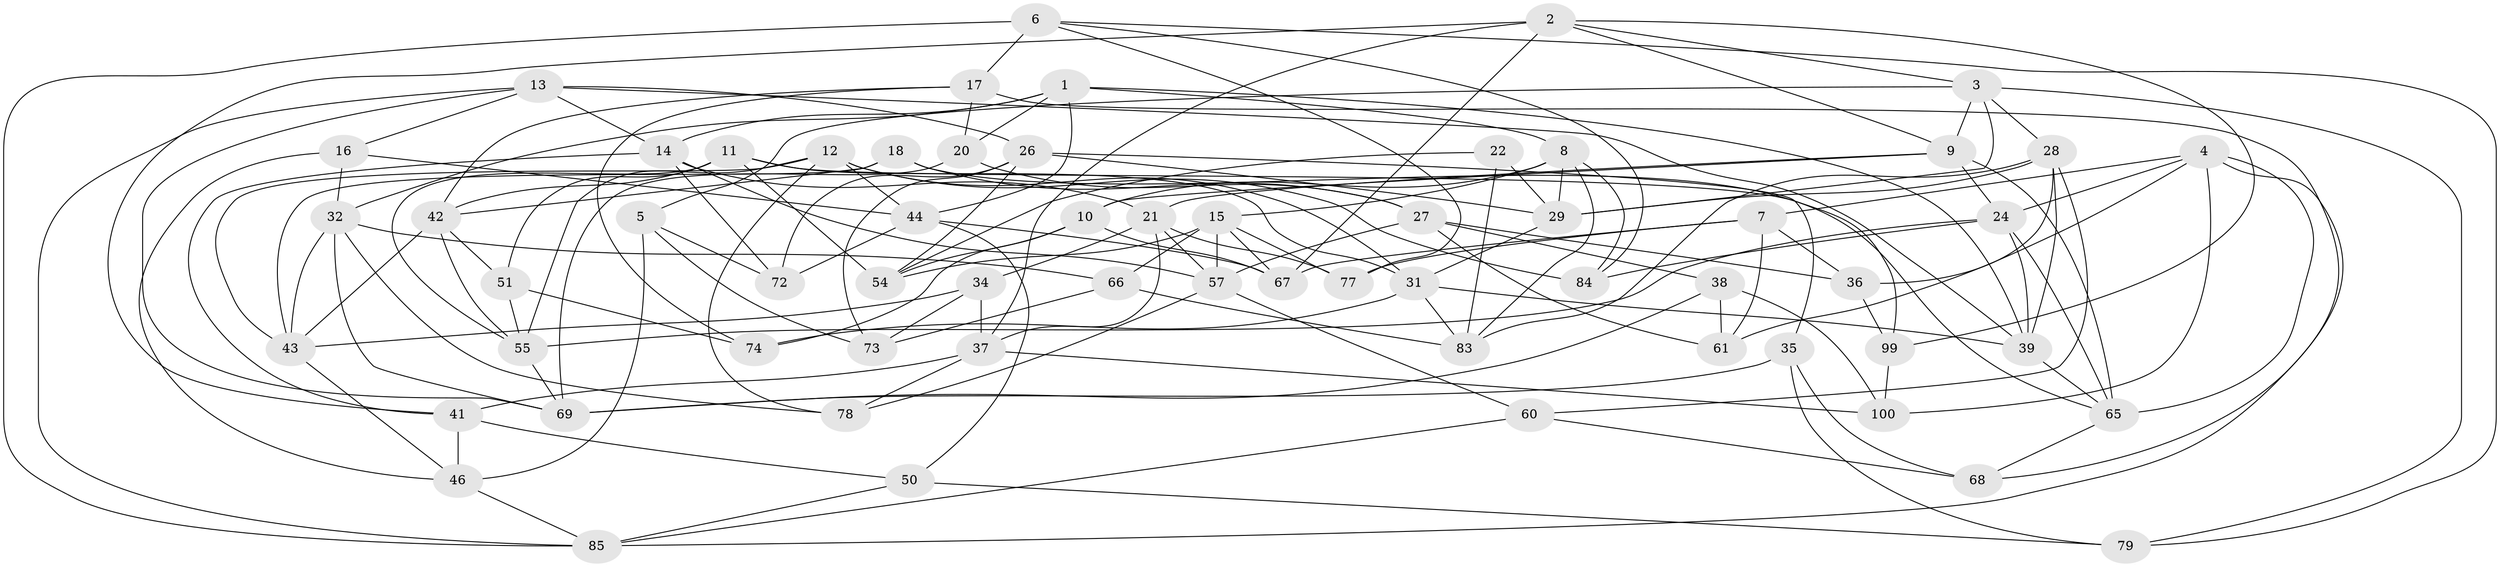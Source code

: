 // original degree distribution, {4: 1.0}
// Generated by graph-tools (version 1.1) at 2025/11/02/21/25 10:11:17]
// undirected, 62 vertices, 157 edges
graph export_dot {
graph [start="1"]
  node [color=gray90,style=filled];
  1 [super="+86"];
  2 [super="+81"];
  3 [super="+53"];
  4 [super="+23"];
  5;
  6 [super="+19"];
  7 [super="+33"];
  8 [super="+89"];
  9 [super="+25"];
  10 [super="+49"];
  11 [super="+98"];
  12 [super="+30"];
  13 [super="+62"];
  14 [super="+92"];
  15 [super="+95"];
  16;
  17 [super="+52"];
  18;
  20;
  21 [super="+91"];
  22;
  24 [super="+56"];
  26 [super="+40"];
  27 [super="+45"];
  28 [super="+63"];
  29 [super="+70"];
  31 [super="+64"];
  32 [super="+58"];
  34;
  35;
  36;
  37 [super="+82"];
  38;
  39 [super="+48"];
  41 [super="+80"];
  42 [super="+94"];
  43 [super="+76"];
  44 [super="+47"];
  46 [super="+97"];
  50;
  51;
  54 [super="+59"];
  55 [super="+71"];
  57 [super="+90"];
  60;
  61;
  65 [super="+87"];
  66;
  67 [super="+75"];
  68;
  69 [super="+88"];
  72;
  73;
  74;
  77;
  78;
  79;
  83 [super="+93"];
  84;
  85 [super="+96"];
  99;
  100;
  1 -- 44;
  1 -- 20;
  1 -- 14;
  1 -- 8;
  1 -- 32;
  1 -- 39;
  2 -- 99;
  2 -- 37;
  2 -- 41;
  2 -- 9;
  2 -- 67;
  2 -- 3;
  3 -- 28;
  3 -- 79;
  3 -- 5;
  3 -- 9;
  3 -- 29;
  4 -- 61;
  4 -- 100;
  4 -- 85;
  4 -- 24;
  4 -- 65;
  4 -- 7;
  5 -- 72;
  5 -- 73;
  5 -- 46;
  6 -- 79;
  6 -- 17 [weight=2];
  6 -- 85;
  6 -- 84;
  6 -- 77;
  7 -- 77;
  7 -- 61;
  7 -- 67 [weight=2];
  7 -- 36;
  8 -- 29;
  8 -- 84;
  8 -- 15;
  8 -- 10;
  8 -- 83;
  9 -- 21;
  9 -- 24;
  9 -- 10;
  9 -- 65;
  10 -- 54 [weight=2];
  10 -- 74;
  10 -- 67;
  11 -- 51;
  11 -- 65;
  11 -- 55;
  11 -- 31;
  11 -- 54;
  11 -- 42;
  12 -- 31;
  12 -- 44;
  12 -- 55;
  12 -- 43;
  12 -- 78;
  12 -- 84;
  13 -- 26;
  13 -- 14;
  13 -- 85;
  13 -- 16;
  13 -- 69;
  13 -- 39;
  14 -- 41;
  14 -- 72;
  14 -- 21;
  14 -- 57;
  15 -- 66;
  15 -- 77;
  15 -- 54;
  15 -- 67;
  15 -- 57;
  16 -- 32;
  16 -- 46;
  16 -- 44;
  17 -- 68;
  17 -- 74;
  17 -- 42;
  17 -- 20;
  18 -- 99;
  18 -- 43;
  18 -- 27;
  18 -- 42;
  20 -- 27;
  20 -- 69;
  21 -- 37;
  21 -- 34;
  21 -- 77;
  21 -- 57;
  22 -- 83 [weight=2];
  22 -- 29;
  22 -- 54;
  24 -- 84;
  24 -- 65;
  24 -- 39;
  24 -- 55;
  26 -- 35;
  26 -- 72;
  26 -- 73;
  26 -- 54;
  26 -- 29;
  27 -- 38;
  27 -- 57;
  27 -- 36;
  27 -- 61;
  28 -- 36;
  28 -- 83;
  28 -- 60;
  28 -- 39;
  28 -- 29;
  29 -- 31;
  31 -- 74;
  31 -- 83;
  31 -- 39;
  32 -- 78;
  32 -- 69;
  32 -- 43;
  32 -- 66;
  34 -- 37;
  34 -- 73;
  34 -- 43;
  35 -- 68;
  35 -- 79;
  35 -- 69;
  36 -- 99;
  37 -- 78;
  37 -- 100;
  37 -- 41;
  38 -- 69;
  38 -- 100;
  38 -- 61;
  39 -- 65;
  41 -- 46 [weight=2];
  41 -- 50;
  42 -- 43;
  42 -- 55;
  42 -- 51;
  43 -- 46;
  44 -- 50;
  44 -- 67;
  44 -- 72;
  46 -- 85;
  50 -- 79;
  50 -- 85;
  51 -- 74;
  51 -- 55;
  55 -- 69;
  57 -- 78;
  57 -- 60;
  60 -- 68;
  60 -- 85;
  65 -- 68;
  66 -- 83;
  66 -- 73;
  99 -- 100;
}
